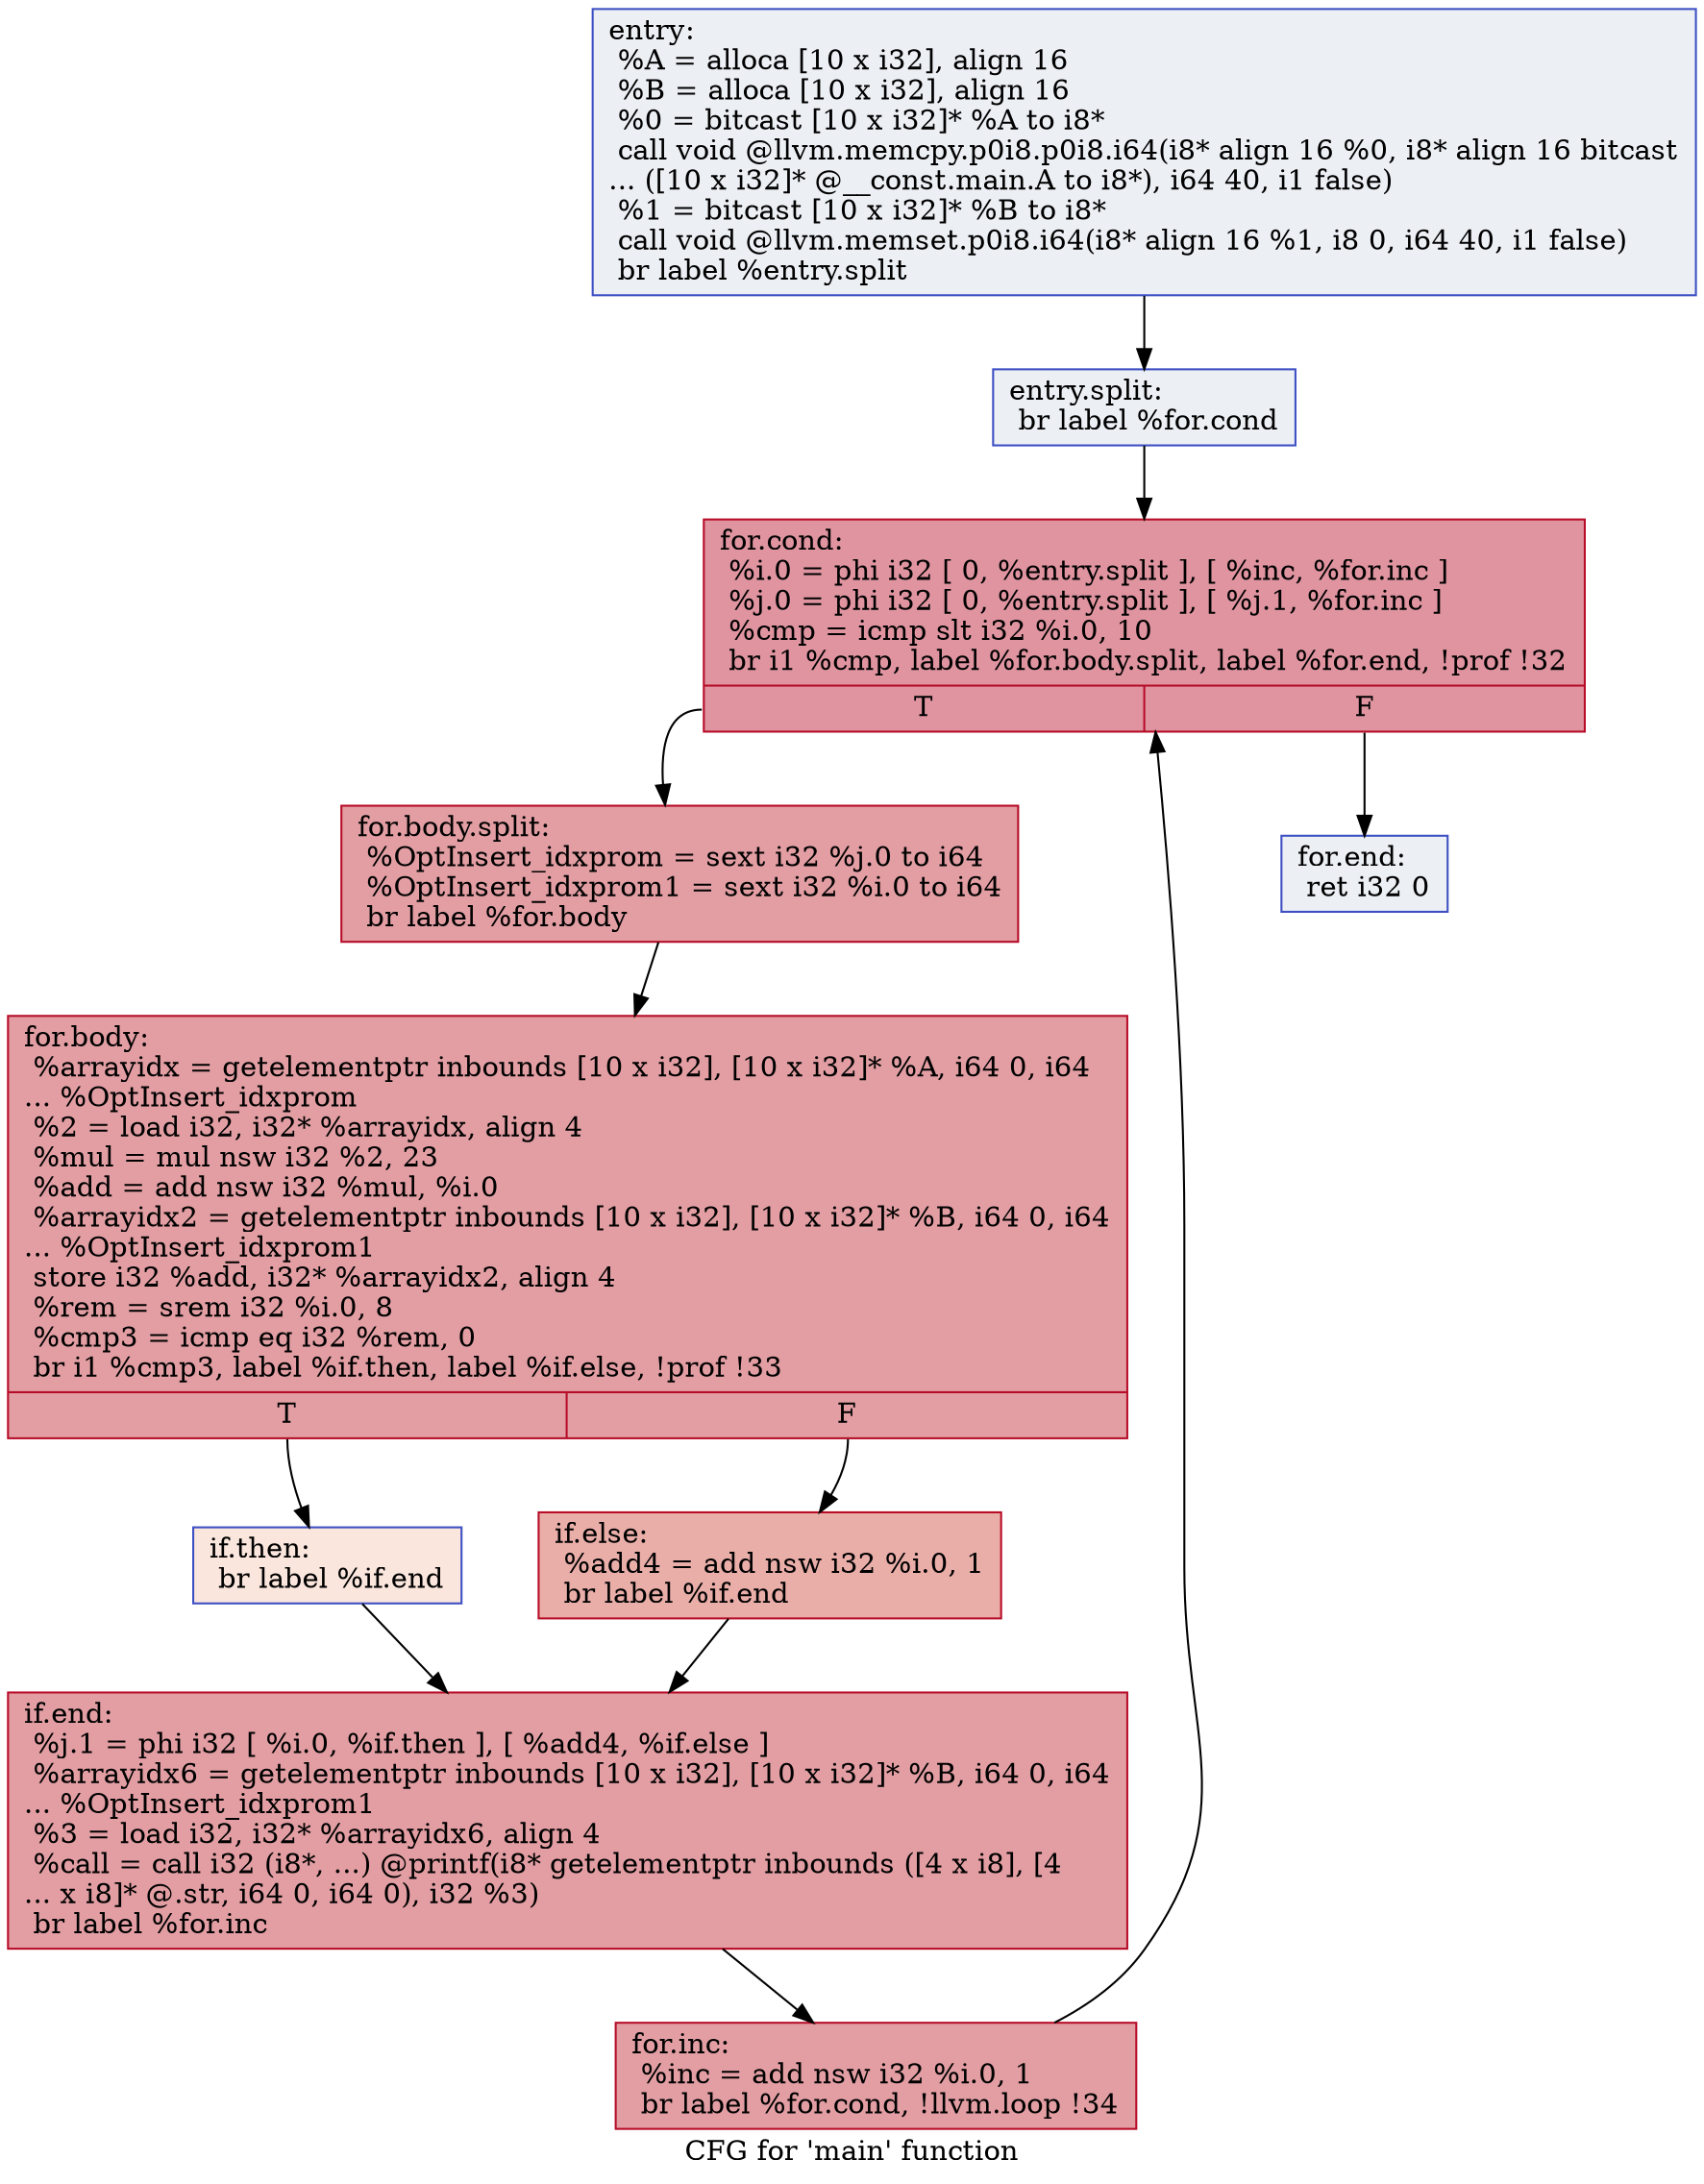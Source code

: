 digraph "CFG for 'main' function" {
	label="CFG for 'main' function";

	Node0x559fceb5fc80 [shape=record,color="#3d50c3ff", style=filled, fillcolor="#d4dbe670",label="{entry:\l  %A = alloca [10 x i32], align 16\l  %B = alloca [10 x i32], align 16\l  %0 = bitcast [10 x i32]* %A to i8*\l  call void @llvm.memcpy.p0i8.p0i8.i64(i8* align 16 %0, i8* align 16 bitcast\l... ([10 x i32]* @__const.main.A to i8*), i64 40, i1 false)\l  %1 = bitcast [10 x i32]* %B to i8*\l  call void @llvm.memset.p0i8.i64(i8* align 16 %1, i8 0, i64 40, i1 false)\l  br label %entry.split\l}"];
	Node0x559fceb5fc80 -> Node0x559fceb6b670;
	Node0x559fceb6b670 [shape=record,color="#3d50c3ff", style=filled, fillcolor="#d4dbe670",label="{entry.split:                                      \l  br label %for.cond\l}"];
	Node0x559fceb6b670 -> Node0x559fceb6b6c0;
	Node0x559fceb6b6c0 [shape=record,color="#b70d28ff", style=filled, fillcolor="#b70d2870",label="{for.cond:                                         \l  %i.0 = phi i32 [ 0, %entry.split ], [ %inc, %for.inc ]\l  %j.0 = phi i32 [ 0, %entry.split ], [ %j.1, %for.inc ]\l  %cmp = icmp slt i32 %i.0, 10\l  br i1 %cmp, label %for.body.split, label %for.end, !prof !32\l|{<s0>T|<s1>F}}"];
	Node0x559fceb6b6c0:s0 -> Node0x559fceb6b710;
	Node0x559fceb6b6c0:s1 -> Node0x559fceb6b8f0;
	Node0x559fceb6b710 [shape=record,color="#b70d28ff", style=filled, fillcolor="#be242e70",label="{for.body.split:                                   \l  %OptInsert_idxprom = sext i32 %j.0 to i64\l  %OptInsert_idxprom1 = sext i32 %i.0 to i64\l  br label %for.body\l}"];
	Node0x559fceb6b710 -> Node0x559fceb6b760;
	Node0x559fceb6b760 [shape=record,color="#b70d28ff", style=filled, fillcolor="#be242e70",label="{for.body:                                         \l  %arrayidx = getelementptr inbounds [10 x i32], [10 x i32]* %A, i64 0, i64\l... %OptInsert_idxprom\l  %2 = load i32, i32* %arrayidx, align 4\l  %mul = mul nsw i32 %2, 23\l  %add = add nsw i32 %mul, %i.0\l  %arrayidx2 = getelementptr inbounds [10 x i32], [10 x i32]* %B, i64 0, i64\l... %OptInsert_idxprom1\l  store i32 %add, i32* %arrayidx2, align 4\l  %rem = srem i32 %i.0, 8\l  %cmp3 = icmp eq i32 %rem, 0\l  br i1 %cmp3, label %if.then, label %if.else, !prof !33\l|{<s0>T|<s1>F}}"];
	Node0x559fceb6b760:s0 -> Node0x559fceb6b7b0;
	Node0x559fceb6b760:s1 -> Node0x559fceb6b800;
	Node0x559fceb6b7b0 [shape=record,color="#3d50c3ff", style=filled, fillcolor="#f3c7b170",label="{if.then:                                          \l  br label %if.end\l}"];
	Node0x559fceb6b7b0 -> Node0x559fceb6b850;
	Node0x559fceb6b800 [shape=record,color="#b70d28ff", style=filled, fillcolor="#d0473d70",label="{if.else:                                          \l  %add4 = add nsw i32 %i.0, 1\l  br label %if.end\l}"];
	Node0x559fceb6b800 -> Node0x559fceb6b850;
	Node0x559fceb6b850 [shape=record,color="#b70d28ff", style=filled, fillcolor="#be242e70",label="{if.end:                                           \l  %j.1 = phi i32 [ %i.0, %if.then ], [ %add4, %if.else ]\l  %arrayidx6 = getelementptr inbounds [10 x i32], [10 x i32]* %B, i64 0, i64\l... %OptInsert_idxprom1\l  %3 = load i32, i32* %arrayidx6, align 4\l  %call = call i32 (i8*, ...) @printf(i8* getelementptr inbounds ([4 x i8], [4\l... x i8]* @.str, i64 0, i64 0), i32 %3)\l  br label %for.inc\l}"];
	Node0x559fceb6b850 -> Node0x559fceb6b8a0;
	Node0x559fceb6b8a0 [shape=record,color="#b70d28ff", style=filled, fillcolor="#be242e70",label="{for.inc:                                          \l  %inc = add nsw i32 %i.0, 1\l  br label %for.cond, !llvm.loop !34\l}"];
	Node0x559fceb6b8a0 -> Node0x559fceb6b6c0;
	Node0x559fceb6b8f0 [shape=record,color="#3d50c3ff", style=filled, fillcolor="#d4dbe670",label="{for.end:                                          \l  ret i32 0\l}"];
}
